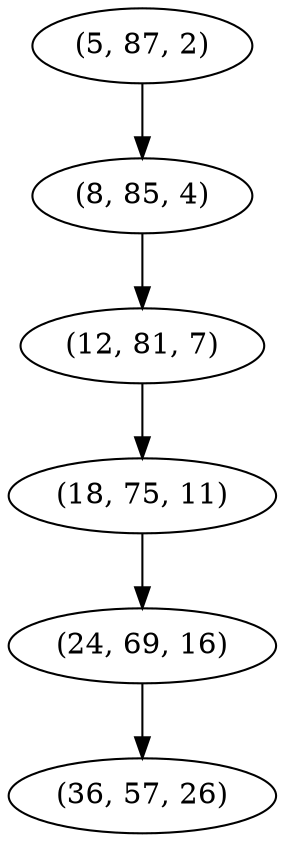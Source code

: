 digraph tree {
    "(5, 87, 2)";
    "(8, 85, 4)";
    "(12, 81, 7)";
    "(18, 75, 11)";
    "(24, 69, 16)";
    "(36, 57, 26)";
    "(5, 87, 2)" -> "(8, 85, 4)";
    "(8, 85, 4)" -> "(12, 81, 7)";
    "(12, 81, 7)" -> "(18, 75, 11)";
    "(18, 75, 11)" -> "(24, 69, 16)";
    "(24, 69, 16)" -> "(36, 57, 26)";
}
